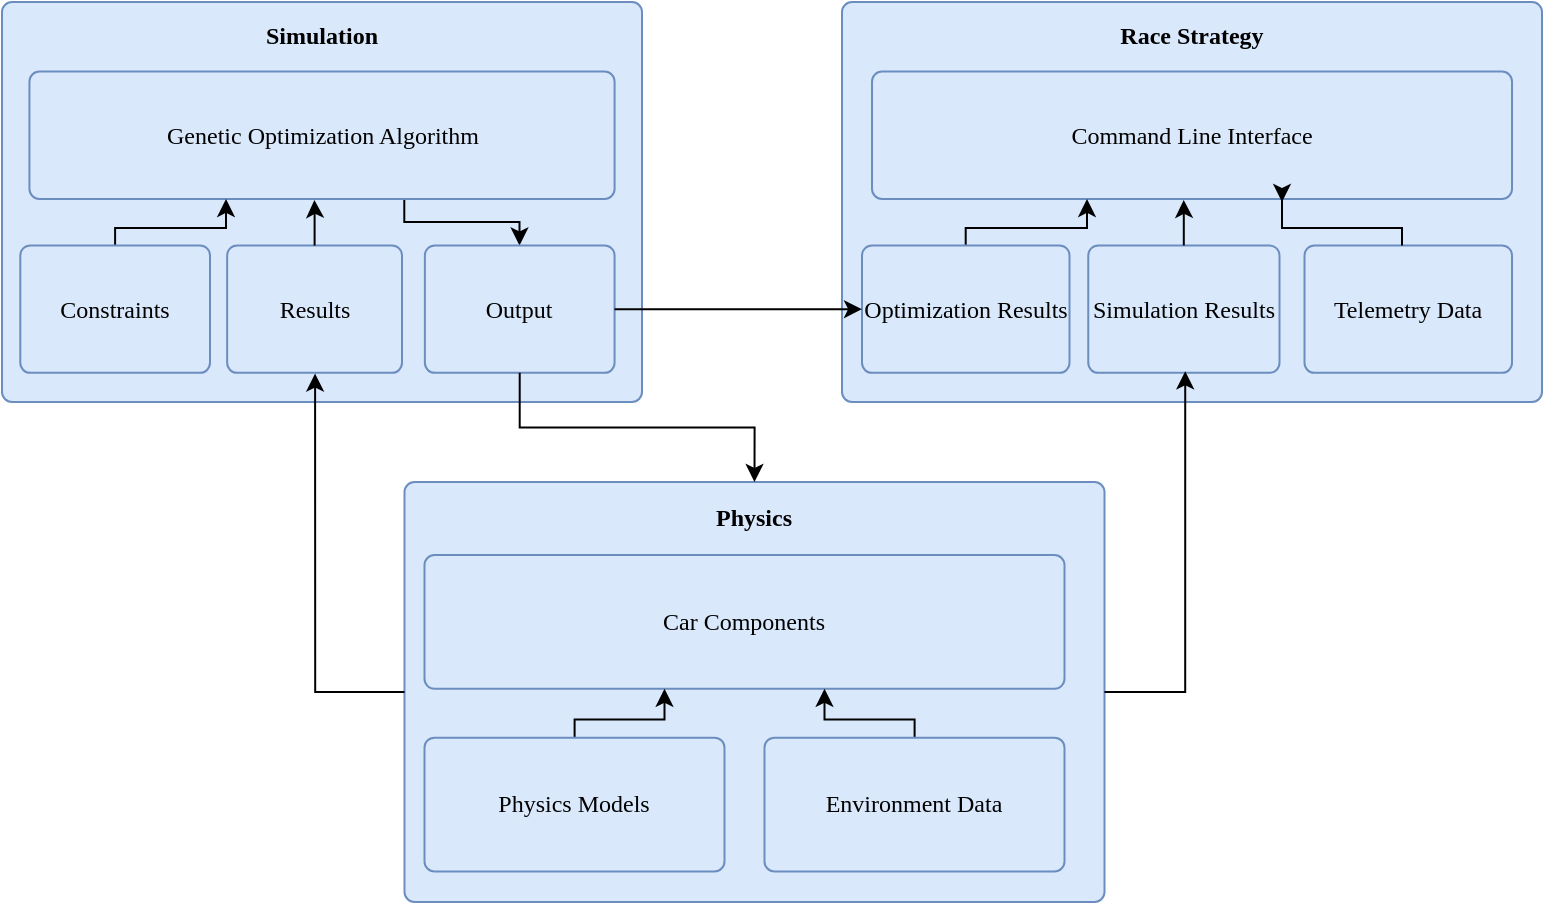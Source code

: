 <mxfile version="24.7.14">
  <diagram name="Page-1" id="jlSnAIeV1rwfVJv_ymzW">
    <mxGraphModel dx="954" dy="647" grid="1" gridSize="10" guides="1" tooltips="1" connect="1" arrows="1" fold="1" page="1" pageScale="1" pageWidth="850" pageHeight="1100" math="0" shadow="0">
      <root>
        <mxCell id="0" />
        <mxCell id="1" parent="0" />
        <mxCell id="0ToxL2YcX02NSYSCttNK-2" value="" style="rounded=1;absoluteArcSize=1;html=1;arcSize=10;fillColor=#dae8fc;strokeColor=#6c8ebf;fontFamily=Verdana;" parent="1" vertex="1">
          <mxGeometry x="281.25" y="330" width="350" height="210" as="geometry" />
        </mxCell>
        <mxCell id="0ToxL2YcX02NSYSCttNK-3" value="&lt;b&gt;Physics&lt;/b&gt;" style="html=1;shape=mxgraph.er.anchor;whiteSpace=wrap;fillColor=#f8cecc;strokeColor=#b85450;fontFamily=Verdana;" parent="0ToxL2YcX02NSYSCttNK-2" vertex="1">
          <mxGeometry width="350" height="36.522" as="geometry" />
        </mxCell>
        <mxCell id="0ToxL2YcX02NSYSCttNK-9" value="Car Components" style="rounded=1;absoluteArcSize=1;html=1;arcSize=10;whiteSpace=wrap;points=[];strokeColor=inherit;fillColor=inherit;fontFamily=Verdana;" parent="0ToxL2YcX02NSYSCttNK-2" vertex="1">
          <mxGeometry x="10" y="36.522" width="320" height="66.871" as="geometry" />
        </mxCell>
        <mxCell id="0ToxL2YcX02NSYSCttNK-14" style="edgeStyle=orthogonalEdgeStyle;rounded=0;orthogonalLoop=1;jettySize=auto;html=1;fontFamily=Verdana;" parent="0ToxL2YcX02NSYSCttNK-2" source="0ToxL2YcX02NSYSCttNK-10" target="0ToxL2YcX02NSYSCttNK-9" edge="1">
          <mxGeometry relative="1" as="geometry">
            <Array as="points">
              <mxPoint x="85" y="118.696" />
              <mxPoint x="130" y="118.696" />
            </Array>
          </mxGeometry>
        </mxCell>
        <mxCell id="0ToxL2YcX02NSYSCttNK-10" value="Physics Models" style="rounded=1;absoluteArcSize=1;html=1;arcSize=10;whiteSpace=wrap;points=[];strokeColor=inherit;fillColor=inherit;fontFamily=Verdana;" parent="0ToxL2YcX02NSYSCttNK-2" vertex="1">
          <mxGeometry x="10" y="127.826" width="150" height="66.871" as="geometry" />
        </mxCell>
        <mxCell id="0ToxL2YcX02NSYSCttNK-15" style="edgeStyle=orthogonalEdgeStyle;rounded=0;orthogonalLoop=1;jettySize=auto;html=1;fontFamily=Verdana;" parent="0ToxL2YcX02NSYSCttNK-2" source="0ToxL2YcX02NSYSCttNK-12" target="0ToxL2YcX02NSYSCttNK-9" edge="1">
          <mxGeometry relative="1" as="geometry">
            <Array as="points">
              <mxPoint x="255" y="118.696" />
              <mxPoint x="210" y="118.696" />
            </Array>
          </mxGeometry>
        </mxCell>
        <mxCell id="0ToxL2YcX02NSYSCttNK-12" value="Environment Data" style="rounded=1;absoluteArcSize=1;html=1;arcSize=10;whiteSpace=wrap;points=[];strokeColor=inherit;fillColor=inherit;fontFamily=Verdana;" parent="0ToxL2YcX02NSYSCttNK-2" vertex="1">
          <mxGeometry x="180" y="127.826" width="150" height="66.871" as="geometry" />
        </mxCell>
        <mxCell id="0ToxL2YcX02NSYSCttNK-17" value="" style="rounded=1;absoluteArcSize=1;html=1;arcSize=10;fillColor=#dae8fc;strokeColor=#6c8ebf;fontFamily=Verdana;" parent="1" vertex="1">
          <mxGeometry x="80" y="90" width="320" height="200" as="geometry" />
        </mxCell>
        <mxCell id="0ToxL2YcX02NSYSCttNK-18" value="&lt;b&gt;Simulation&lt;/b&gt;" style="html=1;shape=mxgraph.er.anchor;whiteSpace=wrap;fillColor=#f8cecc;strokeColor=#b85450;fontFamily=Verdana;" parent="0ToxL2YcX02NSYSCttNK-17" vertex="1">
          <mxGeometry width="320" height="34.783" as="geometry" />
        </mxCell>
        <mxCell id="0ToxL2YcX02NSYSCttNK-56" style="edgeStyle=orthogonalEdgeStyle;rounded=0;orthogonalLoop=1;jettySize=auto;html=1;" parent="0ToxL2YcX02NSYSCttNK-17" source="0ToxL2YcX02NSYSCttNK-19" target="0ToxL2YcX02NSYSCttNK-31" edge="1">
          <mxGeometry relative="1" as="geometry">
            <Array as="points">
              <mxPoint x="201.143" y="110" />
              <mxPoint x="258.743" y="110" />
            </Array>
          </mxGeometry>
        </mxCell>
        <mxCell id="0ToxL2YcX02NSYSCttNK-19" value="Genetic Optimization Algorithm" style="rounded=1;absoluteArcSize=1;html=1;arcSize=10;whiteSpace=wrap;points=[];strokeColor=inherit;fillColor=inherit;fontFamily=Verdana;" parent="0ToxL2YcX02NSYSCttNK-17" vertex="1">
          <mxGeometry x="13.719" y="34.783" width="292.571" height="63.687" as="geometry" />
        </mxCell>
        <mxCell id="0ToxL2YcX02NSYSCttNK-20" style="edgeStyle=orthogonalEdgeStyle;rounded=0;orthogonalLoop=1;jettySize=auto;html=1;fontFamily=Verdana;" parent="0ToxL2YcX02NSYSCttNK-17" source="0ToxL2YcX02NSYSCttNK-21" target="0ToxL2YcX02NSYSCttNK-19" edge="1">
          <mxGeometry relative="1" as="geometry">
            <Array as="points">
              <mxPoint x="56.8" y="113" />
              <mxPoint x="112" y="113" />
            </Array>
          </mxGeometry>
        </mxCell>
        <mxCell id="0ToxL2YcX02NSYSCttNK-21" value="Constraints" style="rounded=1;absoluteArcSize=1;html=1;arcSize=10;whiteSpace=wrap;points=[];strokeColor=inherit;fillColor=inherit;fontFamily=Verdana;" parent="0ToxL2YcX02NSYSCttNK-17" vertex="1">
          <mxGeometry x="9.144" y="121.74" width="94.856" height="63.69" as="geometry" />
        </mxCell>
        <mxCell id="0ToxL2YcX02NSYSCttNK-30" value="Results" style="rounded=1;absoluteArcSize=1;html=1;arcSize=10;whiteSpace=wrap;points=[];strokeColor=inherit;fillColor=inherit;fontFamily=Verdana;" parent="0ToxL2YcX02NSYSCttNK-17" vertex="1">
          <mxGeometry x="112.576" y="121.74" width="87.424" height="63.69" as="geometry" />
        </mxCell>
        <mxCell id="0ToxL2YcX02NSYSCttNK-31" value="Output" style="rounded=1;absoluteArcSize=1;html=1;arcSize=10;whiteSpace=wrap;points=[];strokeColor=inherit;fillColor=inherit;fontFamily=Verdana;" parent="0ToxL2YcX02NSYSCttNK-17" vertex="1">
          <mxGeometry x="211.432" y="121.74" width="94.856" height="63.69" as="geometry" />
        </mxCell>
        <mxCell id="0ToxL2YcX02NSYSCttNK-37" style="edgeStyle=orthogonalEdgeStyle;rounded=0;orthogonalLoop=1;jettySize=auto;html=1;entryX=0.487;entryY=1.008;entryDx=0;entryDy=0;entryPerimeter=0;fontFamily=Verdana;" parent="0ToxL2YcX02NSYSCttNK-17" source="0ToxL2YcX02NSYSCttNK-30" target="0ToxL2YcX02NSYSCttNK-19" edge="1">
          <mxGeometry relative="1" as="geometry" />
        </mxCell>
        <mxCell id="0ToxL2YcX02NSYSCttNK-40" value="" style="rounded=1;absoluteArcSize=1;html=1;arcSize=10;fillColor=#dae8fc;strokeColor=#6c8ebf;fontFamily=Verdana;" parent="1" vertex="1">
          <mxGeometry x="500" y="90" width="350" height="200" as="geometry" />
        </mxCell>
        <mxCell id="0ToxL2YcX02NSYSCttNK-41" value="&lt;b&gt;Race Strategy&lt;/b&gt;" style="html=1;shape=mxgraph.er.anchor;whiteSpace=wrap;fillColor=#f8cecc;strokeColor=#b85450;fontFamily=Verdana;" parent="0ToxL2YcX02NSYSCttNK-40" vertex="1">
          <mxGeometry width="350" height="34.783" as="geometry" />
        </mxCell>
        <mxCell id="0ToxL2YcX02NSYSCttNK-42" value="Command Line Interface" style="rounded=1;absoluteArcSize=1;html=1;arcSize=10;whiteSpace=wrap;points=[];strokeColor=inherit;fillColor=inherit;fontFamily=Verdana;" parent="0ToxL2YcX02NSYSCttNK-40" vertex="1">
          <mxGeometry x="15.005" y="34.783" width="320.0" height="63.687" as="geometry" />
        </mxCell>
        <mxCell id="0ToxL2YcX02NSYSCttNK-43" style="edgeStyle=orthogonalEdgeStyle;rounded=0;orthogonalLoop=1;jettySize=auto;html=1;fontFamily=Verdana;" parent="0ToxL2YcX02NSYSCttNK-40" source="0ToxL2YcX02NSYSCttNK-44" target="0ToxL2YcX02NSYSCttNK-42" edge="1">
          <mxGeometry relative="1" as="geometry">
            <Array as="points">
              <mxPoint x="62.125" y="113" />
              <mxPoint x="122.5" y="113" />
            </Array>
          </mxGeometry>
        </mxCell>
        <mxCell id="0ToxL2YcX02NSYSCttNK-44" value="Optimization Results" style="rounded=1;absoluteArcSize=1;html=1;arcSize=10;whiteSpace=wrap;points=[];strokeColor=inherit;fillColor=inherit;fontFamily=Verdana;" parent="0ToxL2YcX02NSYSCttNK-40" vertex="1">
          <mxGeometry x="10.001" y="121.74" width="103.749" height="63.69" as="geometry" />
        </mxCell>
        <mxCell id="0ToxL2YcX02NSYSCttNK-45" value="Simulation Results" style="rounded=1;absoluteArcSize=1;html=1;arcSize=10;whiteSpace=wrap;points=[];strokeColor=inherit;fillColor=inherit;fontFamily=Verdana;" parent="0ToxL2YcX02NSYSCttNK-40" vertex="1">
          <mxGeometry x="123.13" y="121.74" width="95.62" height="63.69" as="geometry" />
        </mxCell>
        <mxCell id="0ToxL2YcX02NSYSCttNK-46" value="Telemetry Data" style="rounded=1;absoluteArcSize=1;html=1;arcSize=10;whiteSpace=wrap;points=[];strokeColor=inherit;fillColor=inherit;fontFamily=Verdana;" parent="0ToxL2YcX02NSYSCttNK-40" vertex="1">
          <mxGeometry x="231.254" y="121.74" width="103.749" height="63.69" as="geometry" />
        </mxCell>
        <mxCell id="0ToxL2YcX02NSYSCttNK-48" style="edgeStyle=orthogonalEdgeStyle;rounded=0;orthogonalLoop=1;jettySize=auto;html=1;entryX=0.487;entryY=1.008;entryDx=0;entryDy=0;entryPerimeter=0;fontFamily=Verdana;" parent="0ToxL2YcX02NSYSCttNK-40" source="0ToxL2YcX02NSYSCttNK-45" target="0ToxL2YcX02NSYSCttNK-42" edge="1">
          <mxGeometry relative="1" as="geometry" />
        </mxCell>
        <mxCell id="0ToxL2YcX02NSYSCttNK-50" style="edgeStyle=orthogonalEdgeStyle;rounded=0;orthogonalLoop=1;jettySize=auto;html=1;fontFamily=Verdana;" parent="0ToxL2YcX02NSYSCttNK-40" source="0ToxL2YcX02NSYSCttNK-46" edge="1">
          <mxGeometry relative="1" as="geometry">
            <Array as="points">
              <mxPoint x="280" y="113" />
              <mxPoint x="220" y="113" />
              <mxPoint x="220" y="99" />
            </Array>
            <mxPoint x="240" y="122.47" as="sourcePoint" />
            <mxPoint x="220" y="100" as="targetPoint" />
          </mxGeometry>
        </mxCell>
        <mxCell id="0ToxL2YcX02NSYSCttNK-52" style="edgeStyle=orthogonalEdgeStyle;rounded=0;orthogonalLoop=1;jettySize=auto;html=1;fontFamily=Verdana;" parent="1" source="0ToxL2YcX02NSYSCttNK-31" target="0ToxL2YcX02NSYSCttNK-44" edge="1">
          <mxGeometry relative="1" as="geometry" />
        </mxCell>
        <mxCell id="0ToxL2YcX02NSYSCttNK-53" style="edgeStyle=orthogonalEdgeStyle;rounded=0;orthogonalLoop=1;jettySize=auto;html=1;entryX=0.5;entryY=0;entryDx=0;entryDy=0;fontFamily=Verdana;" parent="1" source="0ToxL2YcX02NSYSCttNK-31" target="0ToxL2YcX02NSYSCttNK-2" edge="1">
          <mxGeometry relative="1" as="geometry" />
        </mxCell>
        <mxCell id="0ToxL2YcX02NSYSCttNK-54" style="edgeStyle=orthogonalEdgeStyle;rounded=0;orthogonalLoop=1;jettySize=auto;html=1;entryX=0.507;entryY=0.988;entryDx=0;entryDy=0;entryPerimeter=0;exitX=1;exitY=0.5;exitDx=0;exitDy=0;fontFamily=Verdana;" parent="1" source="0ToxL2YcX02NSYSCttNK-2" target="0ToxL2YcX02NSYSCttNK-45" edge="1">
          <mxGeometry relative="1" as="geometry" />
        </mxCell>
        <mxCell id="0ToxL2YcX02NSYSCttNK-55" style="edgeStyle=orthogonalEdgeStyle;rounded=0;orthogonalLoop=1;jettySize=auto;html=1;entryX=0.503;entryY=1.006;entryDx=0;entryDy=0;entryPerimeter=0;" parent="1" source="0ToxL2YcX02NSYSCttNK-2" target="0ToxL2YcX02NSYSCttNK-30" edge="1">
          <mxGeometry relative="1" as="geometry" />
        </mxCell>
      </root>
    </mxGraphModel>
  </diagram>
</mxfile>
